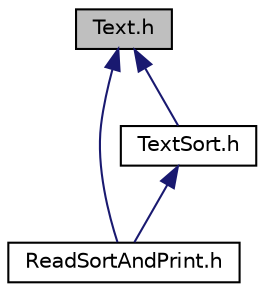 digraph "Text.h"
{
  edge [fontname="Helvetica",fontsize="10",labelfontname="Helvetica",labelfontsize="10"];
  node [fontname="Helvetica",fontsize="10",shape=record];
  Node7 [label="Text.h",height=0.2,width=0.4,color="black", fillcolor="grey75", style="filled", fontcolor="black"];
  Node7 -> Node8 [dir="back",color="midnightblue",fontsize="10",style="solid",fontname="Helvetica"];
  Node8 [label="ReadSortAndPrint.h",height=0.2,width=0.4,color="black", fillcolor="white", style="filled",URL="$ReadSortAndPrint_8h.html",tooltip="contains one function which reads file, sortes it and prints in stdin "];
  Node7 -> Node9 [dir="back",color="midnightblue",fontsize="10",style="solid",fontname="Helvetica"];
  Node9 [label="TextSort.h",height=0.2,width=0.4,color="black", fillcolor="white", style="filled",URL="$TextSort_8h.html",tooltip="header with functions which sorts strings in Text object "];
  Node9 -> Node8 [dir="back",color="midnightblue",fontsize="10",style="solid",fontname="Helvetica"];
}
